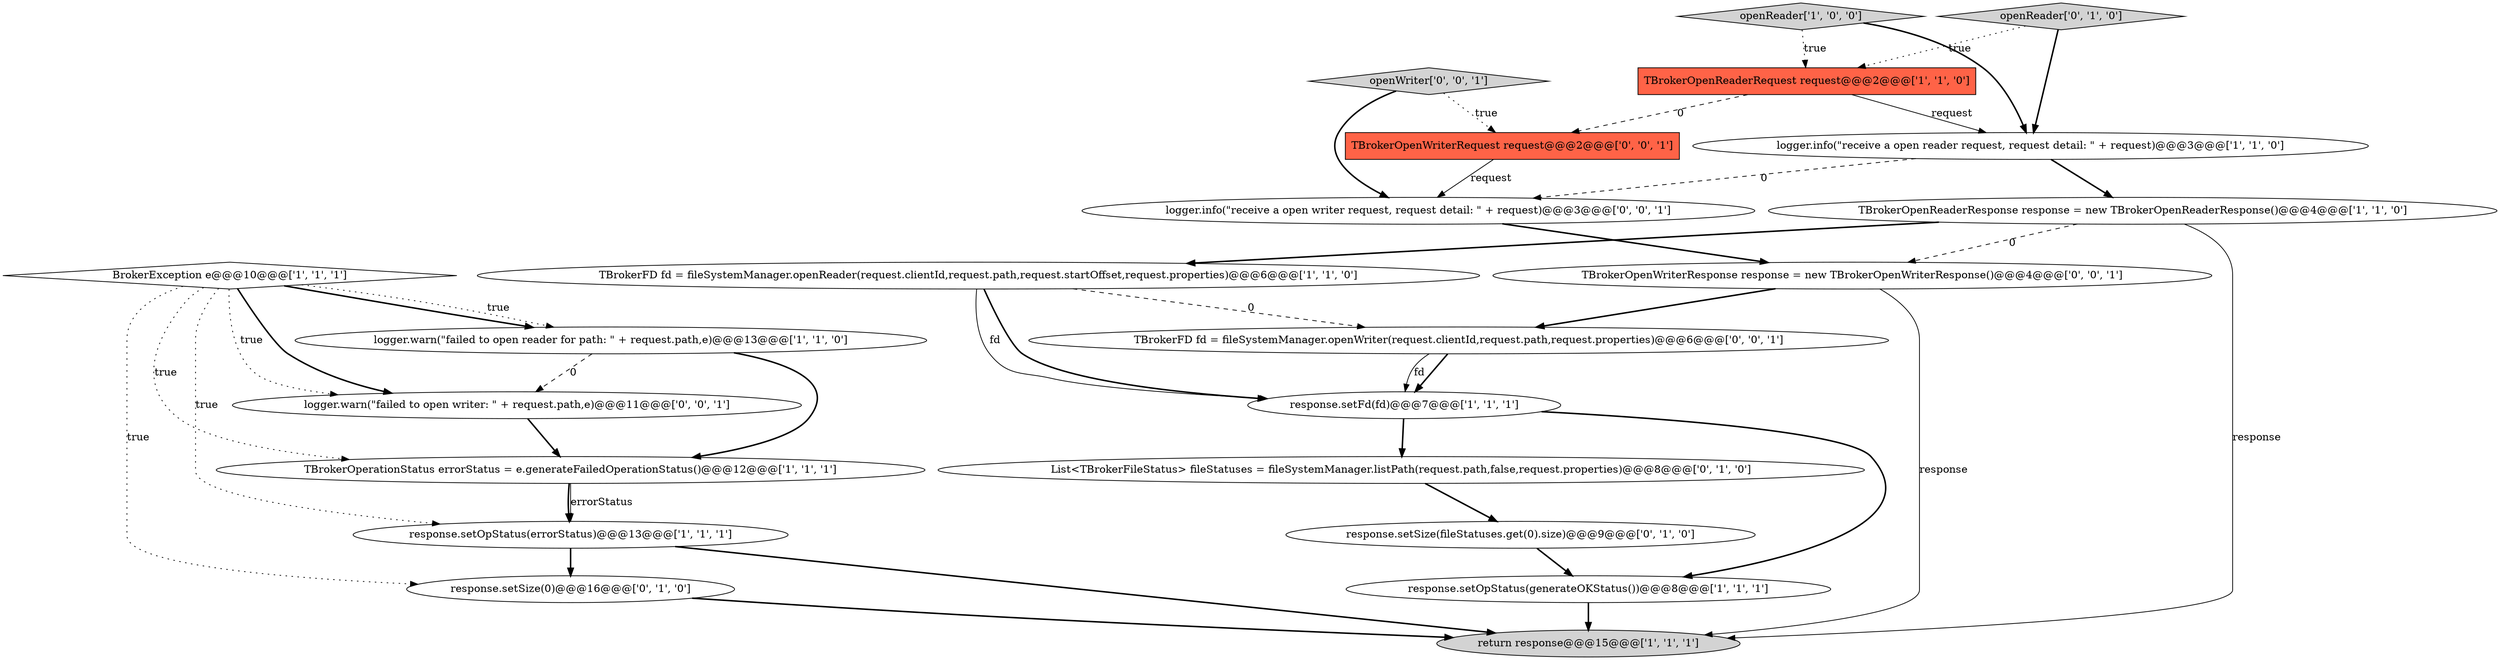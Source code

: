 digraph {
11 [style = filled, label = "TBrokerFD fd = fileSystemManager.openReader(request.clientId,request.path,request.startOffset,request.properties)@@@6@@@['1', '1', '0']", fillcolor = white, shape = ellipse image = "AAA0AAABBB1BBB"];
6 [style = filled, label = "response.setOpStatus(generateOKStatus())@@@8@@@['1', '1', '1']", fillcolor = white, shape = ellipse image = "AAA0AAABBB1BBB"];
18 [style = filled, label = "openWriter['0', '0', '1']", fillcolor = lightgray, shape = diamond image = "AAA0AAABBB3BBB"];
8 [style = filled, label = "TBrokerOperationStatus errorStatus = e.generateFailedOperationStatus()@@@12@@@['1', '1', '1']", fillcolor = white, shape = ellipse image = "AAA0AAABBB1BBB"];
17 [style = filled, label = "logger.info(\"receive a open writer request, request detail: \" + request)@@@3@@@['0', '0', '1']", fillcolor = white, shape = ellipse image = "AAA0AAABBB3BBB"];
7 [style = filled, label = "TBrokerOpenReaderRequest request@@@2@@@['1', '1', '0']", fillcolor = tomato, shape = box image = "AAA0AAABBB1BBB"];
9 [style = filled, label = "response.setOpStatus(errorStatus)@@@13@@@['1', '1', '1']", fillcolor = white, shape = ellipse image = "AAA0AAABBB1BBB"];
5 [style = filled, label = "TBrokerOpenReaderResponse response = new TBrokerOpenReaderResponse()@@@4@@@['1', '1', '0']", fillcolor = white, shape = ellipse image = "AAA0AAABBB1BBB"];
16 [style = filled, label = "TBrokerOpenWriterRequest request@@@2@@@['0', '0', '1']", fillcolor = tomato, shape = box image = "AAA0AAABBB3BBB"];
21 [style = filled, label = "logger.warn(\"failed to open writer: \" + request.path,e)@@@11@@@['0', '0', '1']", fillcolor = white, shape = ellipse image = "AAA0AAABBB3BBB"];
0 [style = filled, label = "logger.warn(\"failed to open reader for path: \" + request.path,e)@@@13@@@['1', '1', '0']", fillcolor = white, shape = ellipse image = "AAA0AAABBB1BBB"];
20 [style = filled, label = "TBrokerFD fd = fileSystemManager.openWriter(request.clientId,request.path,request.properties)@@@6@@@['0', '0', '1']", fillcolor = white, shape = ellipse image = "AAA0AAABBB3BBB"];
1 [style = filled, label = "openReader['1', '0', '0']", fillcolor = lightgray, shape = diamond image = "AAA0AAABBB1BBB"];
13 [style = filled, label = "response.setSize(fileStatuses.get(0).size)@@@9@@@['0', '1', '0']", fillcolor = white, shape = ellipse image = "AAA1AAABBB2BBB"];
14 [style = filled, label = "openReader['0', '1', '0']", fillcolor = lightgray, shape = diamond image = "AAA0AAABBB2BBB"];
3 [style = filled, label = "return response@@@15@@@['1', '1', '1']", fillcolor = lightgray, shape = ellipse image = "AAA0AAABBB1BBB"];
10 [style = filled, label = "response.setFd(fd)@@@7@@@['1', '1', '1']", fillcolor = white, shape = ellipse image = "AAA0AAABBB1BBB"];
2 [style = filled, label = "BrokerException e@@@10@@@['1', '1', '1']", fillcolor = white, shape = diamond image = "AAA0AAABBB1BBB"];
12 [style = filled, label = "response.setSize(0)@@@16@@@['0', '1', '0']", fillcolor = white, shape = ellipse image = "AAA1AAABBB2BBB"];
19 [style = filled, label = "TBrokerOpenWriterResponse response = new TBrokerOpenWriterResponse()@@@4@@@['0', '0', '1']", fillcolor = white, shape = ellipse image = "AAA0AAABBB3BBB"];
15 [style = filled, label = "List<TBrokerFileStatus> fileStatuses = fileSystemManager.listPath(request.path,false,request.properties)@@@8@@@['0', '1', '0']", fillcolor = white, shape = ellipse image = "AAA1AAABBB2BBB"];
4 [style = filled, label = "logger.info(\"receive a open reader request, request detail: \" + request)@@@3@@@['1', '1', '0']", fillcolor = white, shape = ellipse image = "AAA0AAABBB1BBB"];
5->3 [style = solid, label="response"];
8->9 [style = bold, label=""];
11->20 [style = dashed, label="0"];
10->6 [style = bold, label=""];
16->17 [style = solid, label="request"];
20->10 [style = bold, label=""];
20->10 [style = solid, label="fd"];
0->21 [style = dashed, label="0"];
2->8 [style = dotted, label="true"];
17->19 [style = bold, label=""];
19->20 [style = bold, label=""];
4->5 [style = bold, label=""];
2->9 [style = dotted, label="true"];
9->3 [style = bold, label=""];
13->6 [style = bold, label=""];
1->7 [style = dotted, label="true"];
4->17 [style = dashed, label="0"];
21->8 [style = bold, label=""];
0->8 [style = bold, label=""];
14->7 [style = dotted, label="true"];
5->19 [style = dashed, label="0"];
19->3 [style = solid, label="response"];
2->21 [style = dotted, label="true"];
8->9 [style = solid, label="errorStatus"];
18->16 [style = dotted, label="true"];
7->4 [style = solid, label="request"];
11->10 [style = bold, label=""];
11->10 [style = solid, label="fd"];
5->11 [style = bold, label=""];
12->3 [style = bold, label=""];
6->3 [style = bold, label=""];
15->13 [style = bold, label=""];
2->12 [style = dotted, label="true"];
1->4 [style = bold, label=""];
18->17 [style = bold, label=""];
7->16 [style = dashed, label="0"];
2->0 [style = bold, label=""];
10->15 [style = bold, label=""];
2->0 [style = dotted, label="true"];
14->4 [style = bold, label=""];
2->21 [style = bold, label=""];
9->12 [style = bold, label=""];
}

